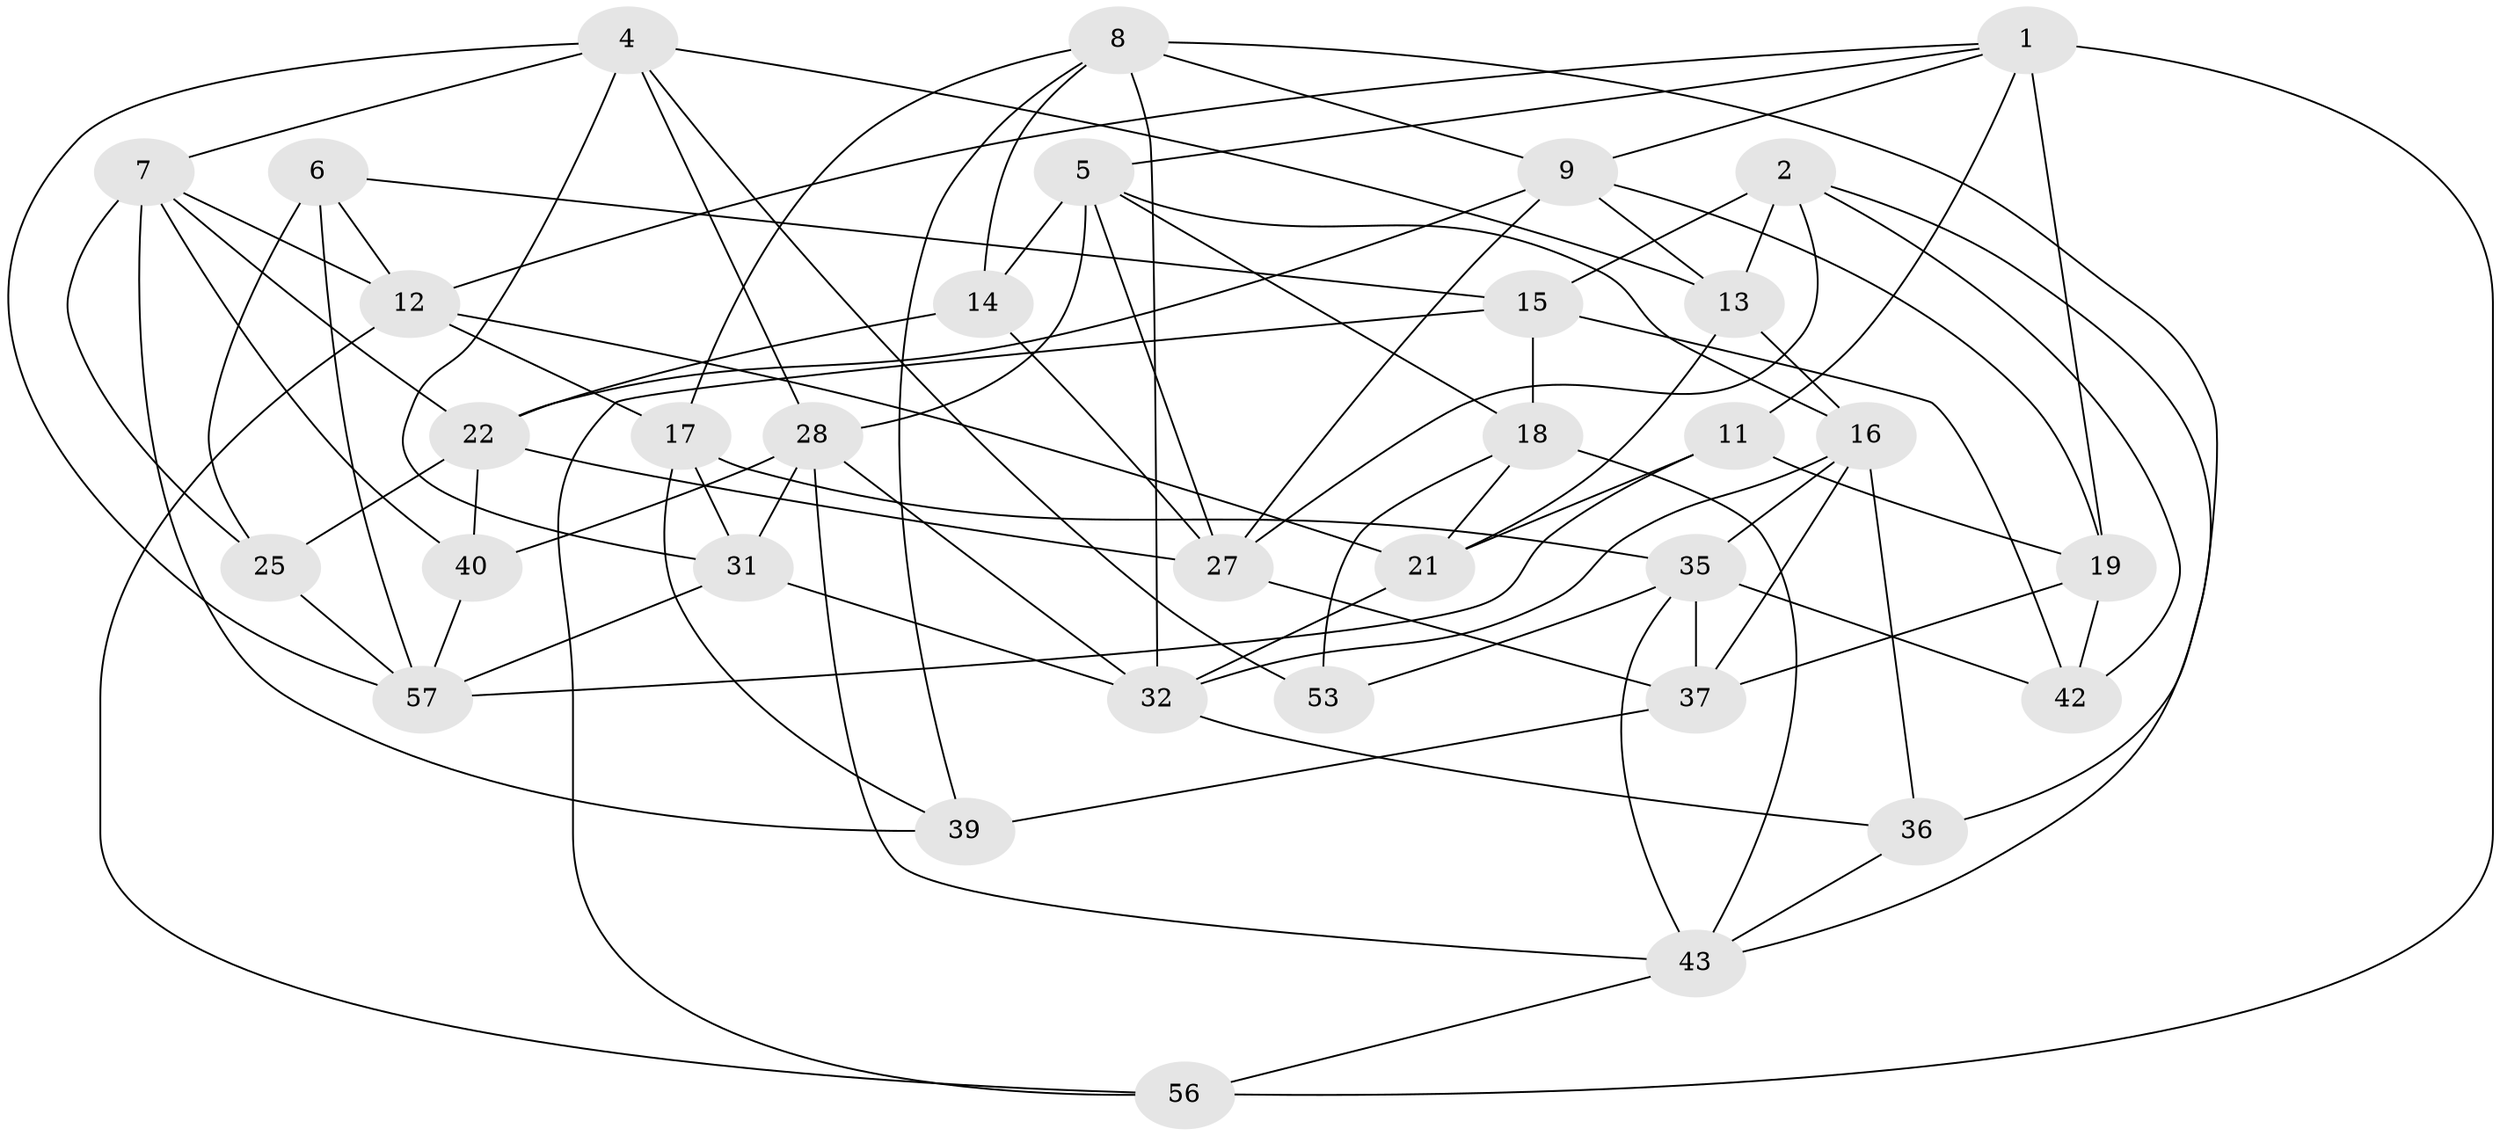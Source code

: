 // Generated by graph-tools (version 1.1) at 2025/52/02/27/25 19:52:29]
// undirected, 34 vertices, 87 edges
graph export_dot {
graph [start="1"]
  node [color=gray90,style=filled];
  1 [super="+55"];
  2 [super="+3"];
  4 [super="+20"];
  5 [super="+47"];
  6;
  7 [super="+34"];
  8 [super="+10"];
  9 [super="+23"];
  11;
  12 [super="+45"];
  13 [super="+41"];
  14;
  15 [super="+24"];
  16 [super="+26"];
  17 [super="+54"];
  18 [super="+30"];
  19 [super="+49"];
  21 [super="+33"];
  22 [super="+29"];
  25;
  27 [super="+38"];
  28 [super="+44"];
  31 [super="+51"];
  32 [super="+48"];
  35 [super="+52"];
  36;
  37 [super="+46"];
  39;
  40;
  42;
  43 [super="+50"];
  53;
  56;
  57 [super="+58"];
  1 -- 9;
  1 -- 11;
  1 -- 5;
  1 -- 56;
  1 -- 19;
  1 -- 12;
  2 -- 15 [weight=2];
  2 -- 42;
  2 -- 43;
  2 -- 27;
  2 -- 13;
  4 -- 53;
  4 -- 13;
  4 -- 57;
  4 -- 31;
  4 -- 28;
  4 -- 7;
  5 -- 27;
  5 -- 28;
  5 -- 18;
  5 -- 16;
  5 -- 14;
  6 -- 25;
  6 -- 15;
  6 -- 57;
  6 -- 12;
  7 -- 39;
  7 -- 40;
  7 -- 25;
  7 -- 12;
  7 -- 22;
  8 -- 14;
  8 -- 39;
  8 -- 32;
  8 -- 9;
  8 -- 36;
  8 -- 17;
  9 -- 27;
  9 -- 19;
  9 -- 13;
  9 -- 22;
  11 -- 57;
  11 -- 19;
  11 -- 21;
  12 -- 17;
  12 -- 56;
  12 -- 21;
  13 -- 21 [weight=2];
  13 -- 16;
  14 -- 27;
  14 -- 22;
  15 -- 56;
  15 -- 18;
  15 -- 42;
  16 -- 36;
  16 -- 32;
  16 -- 35;
  16 -- 37;
  17 -- 39;
  17 -- 31 [weight=2];
  17 -- 35;
  18 -- 53 [weight=2];
  18 -- 43;
  18 -- 21;
  19 -- 42;
  19 -- 37 [weight=2];
  21 -- 32;
  22 -- 25;
  22 -- 40;
  22 -- 27;
  25 -- 57;
  27 -- 37;
  28 -- 40;
  28 -- 32;
  28 -- 43;
  28 -- 31;
  31 -- 57;
  31 -- 32;
  32 -- 36;
  35 -- 37;
  35 -- 43;
  35 -- 42;
  35 -- 53;
  36 -- 43;
  37 -- 39;
  40 -- 57;
  43 -- 56;
}
